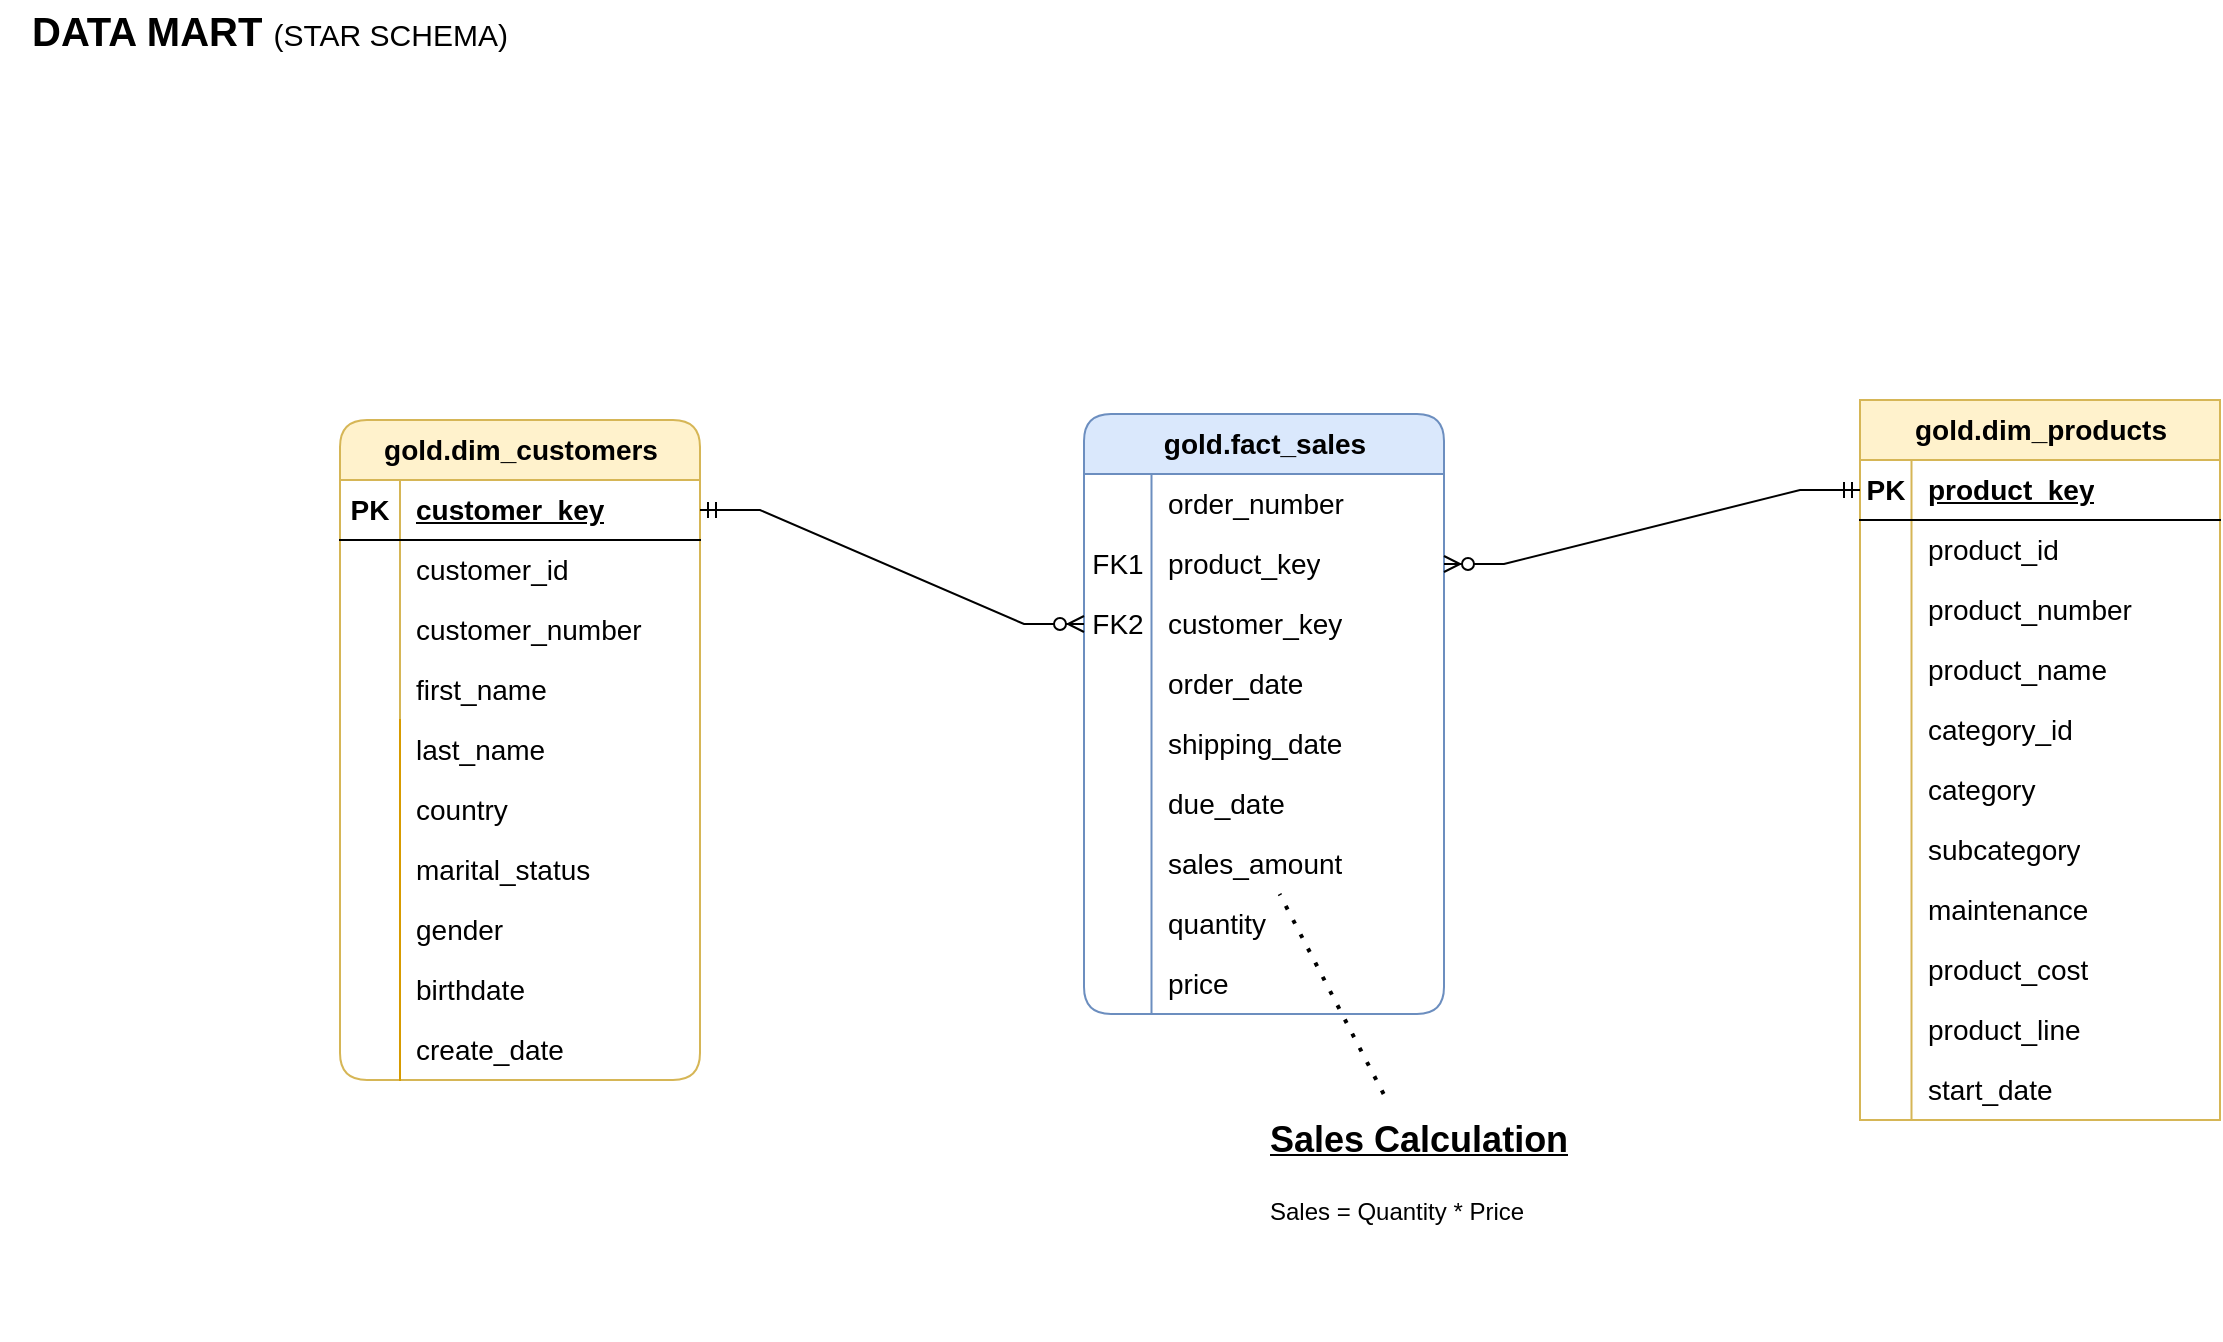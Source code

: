 <mxfile version="26.0.16">
  <diagram name="Page-1" id="voDygxMf9uxAcZDvadWi">
    <mxGraphModel dx="1720" dy="999" grid="0" gridSize="10" guides="1" tooltips="1" connect="1" arrows="1" fold="1" page="1" pageScale="1" pageWidth="1600" pageHeight="1200" math="0" shadow="0">
      <root>
        <mxCell id="0" />
        <mxCell id="1" parent="0" />
        <mxCell id="XrexaI2c7xQN46WVtd9s-1" value="&lt;font style=&quot;font-weight: bold; font-size: 20px;&quot;&gt;DATA MART &lt;/font&gt;&lt;font style=&quot;font-size: 15px;&quot;&gt;(STAR SCHEMA)&lt;/font&gt;" style="text;html=1;align=center;verticalAlign=middle;whiteSpace=wrap;rounded=0;" vertex="1" parent="1">
          <mxGeometry x="60" y="50" width="270" height="30" as="geometry" />
        </mxCell>
        <mxCell id="XrexaI2c7xQN46WVtd9s-65" value="" style="group;rounded=1;fontSize=14;" vertex="1" connectable="0" parent="1">
          <mxGeometry x="990" y="250" width="180" height="360" as="geometry" />
        </mxCell>
        <mxCell id="XrexaI2c7xQN46WVtd9s-31" value="gold.dim_products" style="shape=table;startSize=30;container=1;collapsible=1;childLayout=tableLayout;fixedRows=1;rowLines=0;fontStyle=1;align=center;resizeLast=1;html=1;fillColor=#fff2cc;strokeColor=#d6b656;fontSize=14;" vertex="1" parent="XrexaI2c7xQN46WVtd9s-65">
          <mxGeometry width="180" height="360" as="geometry" />
        </mxCell>
        <mxCell id="XrexaI2c7xQN46WVtd9s-32" value="" style="shape=tableRow;horizontal=0;startSize=0;swimlaneHead=0;swimlaneBody=0;fillColor=none;collapsible=0;dropTarget=0;points=[[0,0.5],[1,0.5]];portConstraint=eastwest;top=0;left=0;right=0;bottom=1;fontSize=14;" vertex="1" parent="XrexaI2c7xQN46WVtd9s-31">
          <mxGeometry y="30" width="180" height="30" as="geometry" />
        </mxCell>
        <mxCell id="XrexaI2c7xQN46WVtd9s-33" value="PK" style="shape=partialRectangle;connectable=0;fillColor=none;top=0;left=0;bottom=0;right=0;fontStyle=1;overflow=hidden;whiteSpace=wrap;html=1;fontSize=14;" vertex="1" parent="XrexaI2c7xQN46WVtd9s-32">
          <mxGeometry width="25.75" height="30" as="geometry">
            <mxRectangle width="25.75" height="30" as="alternateBounds" />
          </mxGeometry>
        </mxCell>
        <mxCell id="XrexaI2c7xQN46WVtd9s-34" value="product_key" style="shape=partialRectangle;connectable=0;fillColor=none;top=0;left=0;bottom=0;right=0;align=left;spacingLeft=6;fontStyle=5;overflow=hidden;whiteSpace=wrap;html=1;fontSize=14;" vertex="1" parent="XrexaI2c7xQN46WVtd9s-32">
          <mxGeometry x="25.75" width="154.25" height="30" as="geometry">
            <mxRectangle width="154.25" height="30" as="alternateBounds" />
          </mxGeometry>
        </mxCell>
        <mxCell id="XrexaI2c7xQN46WVtd9s-35" value="" style="shape=tableRow;horizontal=0;startSize=0;swimlaneHead=0;swimlaneBody=0;fillColor=none;collapsible=0;dropTarget=0;points=[[0,0.5],[1,0.5]];portConstraint=eastwest;top=0;left=0;right=0;bottom=0;fontSize=14;" vertex="1" parent="XrexaI2c7xQN46WVtd9s-31">
          <mxGeometry y="60" width="180" height="30" as="geometry" />
        </mxCell>
        <mxCell id="XrexaI2c7xQN46WVtd9s-36" value="" style="shape=partialRectangle;connectable=0;fillColor=none;top=0;left=0;bottom=0;right=0;editable=1;overflow=hidden;whiteSpace=wrap;html=1;fontSize=14;" vertex="1" parent="XrexaI2c7xQN46WVtd9s-35">
          <mxGeometry width="25.75" height="30" as="geometry">
            <mxRectangle width="25.75" height="30" as="alternateBounds" />
          </mxGeometry>
        </mxCell>
        <mxCell id="XrexaI2c7xQN46WVtd9s-37" value="product_id" style="shape=partialRectangle;connectable=0;fillColor=none;top=0;left=0;bottom=0;right=0;align=left;spacingLeft=6;overflow=hidden;whiteSpace=wrap;html=1;fontSize=14;" vertex="1" parent="XrexaI2c7xQN46WVtd9s-35">
          <mxGeometry x="25.75" width="154.25" height="30" as="geometry">
            <mxRectangle width="154.25" height="30" as="alternateBounds" />
          </mxGeometry>
        </mxCell>
        <mxCell id="XrexaI2c7xQN46WVtd9s-38" value="" style="shape=tableRow;horizontal=0;startSize=0;swimlaneHead=0;swimlaneBody=0;fillColor=none;collapsible=0;dropTarget=0;points=[[0,0.5],[1,0.5]];portConstraint=eastwest;top=0;left=0;right=0;bottom=0;fontSize=14;" vertex="1" parent="XrexaI2c7xQN46WVtd9s-31">
          <mxGeometry y="90" width="180" height="30" as="geometry" />
        </mxCell>
        <mxCell id="XrexaI2c7xQN46WVtd9s-39" value="" style="shape=partialRectangle;connectable=0;fillColor=none;top=0;left=0;bottom=0;right=0;editable=1;overflow=hidden;whiteSpace=wrap;html=1;fontSize=14;" vertex="1" parent="XrexaI2c7xQN46WVtd9s-38">
          <mxGeometry width="25.75" height="30" as="geometry">
            <mxRectangle width="25.75" height="30" as="alternateBounds" />
          </mxGeometry>
        </mxCell>
        <mxCell id="XrexaI2c7xQN46WVtd9s-40" value="product_number" style="shape=partialRectangle;connectable=0;fillColor=none;top=0;left=0;bottom=0;right=0;align=left;spacingLeft=6;overflow=hidden;whiteSpace=wrap;html=1;fontSize=14;" vertex="1" parent="XrexaI2c7xQN46WVtd9s-38">
          <mxGeometry x="25.75" width="154.25" height="30" as="geometry">
            <mxRectangle width="154.25" height="30" as="alternateBounds" />
          </mxGeometry>
        </mxCell>
        <mxCell id="XrexaI2c7xQN46WVtd9s-41" value="" style="shape=tableRow;horizontal=0;startSize=0;swimlaneHead=0;swimlaneBody=0;fillColor=none;collapsible=0;dropTarget=0;points=[[0,0.5],[1,0.5]];portConstraint=eastwest;top=0;left=0;right=0;bottom=0;fontSize=14;" vertex="1" parent="XrexaI2c7xQN46WVtd9s-31">
          <mxGeometry y="120" width="180" height="30" as="geometry" />
        </mxCell>
        <mxCell id="XrexaI2c7xQN46WVtd9s-42" value="" style="shape=partialRectangle;connectable=0;fillColor=none;top=0;left=0;bottom=0;right=0;editable=1;overflow=hidden;whiteSpace=wrap;html=1;fontSize=14;" vertex="1" parent="XrexaI2c7xQN46WVtd9s-41">
          <mxGeometry width="25.75" height="30" as="geometry">
            <mxRectangle width="25.75" height="30" as="alternateBounds" />
          </mxGeometry>
        </mxCell>
        <mxCell id="XrexaI2c7xQN46WVtd9s-43" value="product_name" style="shape=partialRectangle;connectable=0;fillColor=none;top=0;left=0;bottom=0;right=0;align=left;spacingLeft=6;overflow=hidden;whiteSpace=wrap;html=1;fontSize=14;" vertex="1" parent="XrexaI2c7xQN46WVtd9s-41">
          <mxGeometry x="25.75" width="154.25" height="30" as="geometry">
            <mxRectangle width="154.25" height="30" as="alternateBounds" />
          </mxGeometry>
        </mxCell>
        <mxCell id="XrexaI2c7xQN46WVtd9s-176" value="" style="shape=tableRow;horizontal=0;startSize=0;swimlaneHead=0;swimlaneBody=0;fillColor=none;collapsible=0;dropTarget=0;points=[[0,0.5],[1,0.5]];portConstraint=eastwest;top=0;left=0;right=0;bottom=0;fontSize=14;" vertex="1" parent="XrexaI2c7xQN46WVtd9s-31">
          <mxGeometry y="150" width="180" height="30" as="geometry" />
        </mxCell>
        <mxCell id="XrexaI2c7xQN46WVtd9s-177" value="" style="shape=partialRectangle;connectable=0;fillColor=none;top=0;left=0;bottom=0;right=0;editable=1;overflow=hidden;whiteSpace=wrap;html=1;fontSize=14;" vertex="1" parent="XrexaI2c7xQN46WVtd9s-176">
          <mxGeometry width="25.75" height="30" as="geometry">
            <mxRectangle width="25.75" height="30" as="alternateBounds" />
          </mxGeometry>
        </mxCell>
        <mxCell id="XrexaI2c7xQN46WVtd9s-178" value="category_id" style="shape=partialRectangle;connectable=0;fillColor=none;top=0;left=0;bottom=0;right=0;align=left;spacingLeft=6;overflow=hidden;whiteSpace=wrap;html=1;fontSize=14;" vertex="1" parent="XrexaI2c7xQN46WVtd9s-176">
          <mxGeometry x="25.75" width="154.25" height="30" as="geometry">
            <mxRectangle width="154.25" height="30" as="alternateBounds" />
          </mxGeometry>
        </mxCell>
        <mxCell id="XrexaI2c7xQN46WVtd9s-179" value="" style="shape=tableRow;horizontal=0;startSize=0;swimlaneHead=0;swimlaneBody=0;fillColor=none;collapsible=0;dropTarget=0;points=[[0,0.5],[1,0.5]];portConstraint=eastwest;top=0;left=0;right=0;bottom=0;fontSize=14;" vertex="1" parent="XrexaI2c7xQN46WVtd9s-31">
          <mxGeometry y="180" width="180" height="30" as="geometry" />
        </mxCell>
        <mxCell id="XrexaI2c7xQN46WVtd9s-180" value="" style="shape=partialRectangle;connectable=0;fillColor=none;top=0;left=0;bottom=0;right=0;editable=1;overflow=hidden;whiteSpace=wrap;html=1;fontSize=14;" vertex="1" parent="XrexaI2c7xQN46WVtd9s-179">
          <mxGeometry width="25.75" height="30" as="geometry">
            <mxRectangle width="25.75" height="30" as="alternateBounds" />
          </mxGeometry>
        </mxCell>
        <mxCell id="XrexaI2c7xQN46WVtd9s-181" value="category" style="shape=partialRectangle;connectable=0;fillColor=none;top=0;left=0;bottom=0;right=0;align=left;spacingLeft=6;overflow=hidden;whiteSpace=wrap;html=1;fontSize=14;" vertex="1" parent="XrexaI2c7xQN46WVtd9s-179">
          <mxGeometry x="25.75" width="154.25" height="30" as="geometry">
            <mxRectangle width="154.25" height="30" as="alternateBounds" />
          </mxGeometry>
        </mxCell>
        <mxCell id="XrexaI2c7xQN46WVtd9s-182" value="" style="shape=tableRow;horizontal=0;startSize=0;swimlaneHead=0;swimlaneBody=0;fillColor=none;collapsible=0;dropTarget=0;points=[[0,0.5],[1,0.5]];portConstraint=eastwest;top=0;left=0;right=0;bottom=0;fontSize=14;" vertex="1" parent="XrexaI2c7xQN46WVtd9s-31">
          <mxGeometry y="210" width="180" height="30" as="geometry" />
        </mxCell>
        <mxCell id="XrexaI2c7xQN46WVtd9s-183" value="" style="shape=partialRectangle;connectable=0;fillColor=none;top=0;left=0;bottom=0;right=0;editable=1;overflow=hidden;whiteSpace=wrap;html=1;fontSize=14;" vertex="1" parent="XrexaI2c7xQN46WVtd9s-182">
          <mxGeometry width="25.75" height="30" as="geometry">
            <mxRectangle width="25.75" height="30" as="alternateBounds" />
          </mxGeometry>
        </mxCell>
        <mxCell id="XrexaI2c7xQN46WVtd9s-184" value="subcategory" style="shape=partialRectangle;connectable=0;fillColor=none;top=0;left=0;bottom=0;right=0;align=left;spacingLeft=6;overflow=hidden;whiteSpace=wrap;html=1;fontSize=14;" vertex="1" parent="XrexaI2c7xQN46WVtd9s-182">
          <mxGeometry x="25.75" width="154.25" height="30" as="geometry">
            <mxRectangle width="154.25" height="30" as="alternateBounds" />
          </mxGeometry>
        </mxCell>
        <mxCell id="XrexaI2c7xQN46WVtd9s-185" value="" style="shape=tableRow;horizontal=0;startSize=0;swimlaneHead=0;swimlaneBody=0;fillColor=none;collapsible=0;dropTarget=0;points=[[0,0.5],[1,0.5]];portConstraint=eastwest;top=0;left=0;right=0;bottom=0;fontSize=14;" vertex="1" parent="XrexaI2c7xQN46WVtd9s-31">
          <mxGeometry y="240" width="180" height="30" as="geometry" />
        </mxCell>
        <mxCell id="XrexaI2c7xQN46WVtd9s-186" value="" style="shape=partialRectangle;connectable=0;fillColor=none;top=0;left=0;bottom=0;right=0;editable=1;overflow=hidden;whiteSpace=wrap;html=1;fontSize=14;" vertex="1" parent="XrexaI2c7xQN46WVtd9s-185">
          <mxGeometry width="25.75" height="30" as="geometry">
            <mxRectangle width="25.75" height="30" as="alternateBounds" />
          </mxGeometry>
        </mxCell>
        <mxCell id="XrexaI2c7xQN46WVtd9s-187" value="maintenance" style="shape=partialRectangle;connectable=0;fillColor=none;top=0;left=0;bottom=0;right=0;align=left;spacingLeft=6;overflow=hidden;whiteSpace=wrap;html=1;fontSize=14;" vertex="1" parent="XrexaI2c7xQN46WVtd9s-185">
          <mxGeometry x="25.75" width="154.25" height="30" as="geometry">
            <mxRectangle width="154.25" height="30" as="alternateBounds" />
          </mxGeometry>
        </mxCell>
        <mxCell id="XrexaI2c7xQN46WVtd9s-188" value="" style="shape=tableRow;horizontal=0;startSize=0;swimlaneHead=0;swimlaneBody=0;fillColor=none;collapsible=0;dropTarget=0;points=[[0,0.5],[1,0.5]];portConstraint=eastwest;top=0;left=0;right=0;bottom=0;fontSize=14;" vertex="1" parent="XrexaI2c7xQN46WVtd9s-31">
          <mxGeometry y="270" width="180" height="30" as="geometry" />
        </mxCell>
        <mxCell id="XrexaI2c7xQN46WVtd9s-189" value="" style="shape=partialRectangle;connectable=0;fillColor=none;top=0;left=0;bottom=0;right=0;editable=1;overflow=hidden;whiteSpace=wrap;html=1;fontSize=14;" vertex="1" parent="XrexaI2c7xQN46WVtd9s-188">
          <mxGeometry width="25.75" height="30" as="geometry">
            <mxRectangle width="25.75" height="30" as="alternateBounds" />
          </mxGeometry>
        </mxCell>
        <mxCell id="XrexaI2c7xQN46WVtd9s-190" value="product_cost" style="shape=partialRectangle;connectable=0;fillColor=none;top=0;left=0;bottom=0;right=0;align=left;spacingLeft=6;overflow=hidden;whiteSpace=wrap;html=1;fontSize=14;" vertex="1" parent="XrexaI2c7xQN46WVtd9s-188">
          <mxGeometry x="25.75" width="154.25" height="30" as="geometry">
            <mxRectangle width="154.25" height="30" as="alternateBounds" />
          </mxGeometry>
        </mxCell>
        <mxCell id="XrexaI2c7xQN46WVtd9s-191" value="" style="shape=tableRow;horizontal=0;startSize=0;swimlaneHead=0;swimlaneBody=0;fillColor=none;collapsible=0;dropTarget=0;points=[[0,0.5],[1,0.5]];portConstraint=eastwest;top=0;left=0;right=0;bottom=0;fontSize=14;" vertex="1" parent="XrexaI2c7xQN46WVtd9s-31">
          <mxGeometry y="300" width="180" height="30" as="geometry" />
        </mxCell>
        <mxCell id="XrexaI2c7xQN46WVtd9s-192" value="" style="shape=partialRectangle;connectable=0;fillColor=none;top=0;left=0;bottom=0;right=0;editable=1;overflow=hidden;whiteSpace=wrap;html=1;fontSize=14;" vertex="1" parent="XrexaI2c7xQN46WVtd9s-191">
          <mxGeometry width="25.75" height="30" as="geometry">
            <mxRectangle width="25.75" height="30" as="alternateBounds" />
          </mxGeometry>
        </mxCell>
        <mxCell id="XrexaI2c7xQN46WVtd9s-193" value="product_line" style="shape=partialRectangle;connectable=0;fillColor=none;top=0;left=0;bottom=0;right=0;align=left;spacingLeft=6;overflow=hidden;whiteSpace=wrap;html=1;fontSize=14;" vertex="1" parent="XrexaI2c7xQN46WVtd9s-191">
          <mxGeometry x="25.75" width="154.25" height="30" as="geometry">
            <mxRectangle width="154.25" height="30" as="alternateBounds" />
          </mxGeometry>
        </mxCell>
        <mxCell id="XrexaI2c7xQN46WVtd9s-194" value="" style="shape=tableRow;horizontal=0;startSize=0;swimlaneHead=0;swimlaneBody=0;fillColor=none;collapsible=0;dropTarget=0;points=[[0,0.5],[1,0.5]];portConstraint=eastwest;top=0;left=0;right=0;bottom=0;fontSize=14;" vertex="1" parent="XrexaI2c7xQN46WVtd9s-31">
          <mxGeometry y="330" width="180" height="30" as="geometry" />
        </mxCell>
        <mxCell id="XrexaI2c7xQN46WVtd9s-195" value="" style="shape=partialRectangle;connectable=0;fillColor=none;top=0;left=0;bottom=0;right=0;editable=1;overflow=hidden;whiteSpace=wrap;html=1;fontSize=14;" vertex="1" parent="XrexaI2c7xQN46WVtd9s-194">
          <mxGeometry width="25.75" height="30" as="geometry">
            <mxRectangle width="25.75" height="30" as="alternateBounds" />
          </mxGeometry>
        </mxCell>
        <mxCell id="XrexaI2c7xQN46WVtd9s-196" value="start_date" style="shape=partialRectangle;connectable=0;fillColor=none;top=0;left=0;bottom=0;right=0;align=left;spacingLeft=6;overflow=hidden;whiteSpace=wrap;html=1;fontSize=14;" vertex="1" parent="XrexaI2c7xQN46WVtd9s-194">
          <mxGeometry x="25.75" width="154.25" height="30" as="geometry">
            <mxRectangle width="154.25" height="30" as="alternateBounds" />
          </mxGeometry>
        </mxCell>
        <mxCell id="XrexaI2c7xQN46WVtd9s-66" value="" style="group;fontSize=14;" vertex="1" connectable="0" parent="1">
          <mxGeometry x="230" y="260" width="180" height="330" as="geometry" />
        </mxCell>
        <mxCell id="XrexaI2c7xQN46WVtd9s-12" value="gold.dim_customers" style="shape=table;startSize=30;container=1;collapsible=1;childLayout=tableLayout;fixedRows=1;rowLines=0;fontStyle=1;align=center;resizeLast=1;html=1;fillColor=#fff2cc;strokeColor=#d6b656;rounded=1;fontSize=14;" vertex="1" parent="XrexaI2c7xQN46WVtd9s-66">
          <mxGeometry width="180" height="330" as="geometry" />
        </mxCell>
        <mxCell id="XrexaI2c7xQN46WVtd9s-13" value="" style="shape=tableRow;horizontal=0;startSize=0;swimlaneHead=0;swimlaneBody=0;fillColor=none;collapsible=0;dropTarget=0;points=[[0,0.5],[1,0.5]];portConstraint=eastwest;top=0;left=0;right=0;bottom=1;fontSize=14;" vertex="1" parent="XrexaI2c7xQN46WVtd9s-12">
          <mxGeometry y="30" width="180" height="30" as="geometry" />
        </mxCell>
        <mxCell id="XrexaI2c7xQN46WVtd9s-14" value="PK" style="shape=partialRectangle;connectable=0;fillColor=none;top=0;left=0;bottom=0;right=0;fontStyle=1;overflow=hidden;whiteSpace=wrap;html=1;fontSize=14;" vertex="1" parent="XrexaI2c7xQN46WVtd9s-13">
          <mxGeometry width="30" height="30" as="geometry">
            <mxRectangle width="30" height="30" as="alternateBounds" />
          </mxGeometry>
        </mxCell>
        <mxCell id="XrexaI2c7xQN46WVtd9s-15" value="customer_key" style="shape=partialRectangle;connectable=0;fillColor=none;top=0;left=0;bottom=0;right=0;align=left;spacingLeft=6;fontStyle=5;overflow=hidden;whiteSpace=wrap;html=1;fontSize=14;" vertex="1" parent="XrexaI2c7xQN46WVtd9s-13">
          <mxGeometry x="30" width="150" height="30" as="geometry">
            <mxRectangle width="150" height="30" as="alternateBounds" />
          </mxGeometry>
        </mxCell>
        <mxCell id="XrexaI2c7xQN46WVtd9s-16" value="" style="shape=tableRow;horizontal=0;startSize=0;swimlaneHead=0;swimlaneBody=0;fillColor=none;collapsible=0;dropTarget=0;points=[[0,0.5],[1,0.5]];portConstraint=eastwest;top=0;left=0;right=0;bottom=0;fontSize=14;" vertex="1" parent="XrexaI2c7xQN46WVtd9s-12">
          <mxGeometry y="60" width="180" height="30" as="geometry" />
        </mxCell>
        <mxCell id="XrexaI2c7xQN46WVtd9s-17" value="" style="shape=partialRectangle;connectable=0;fillColor=none;top=0;left=0;bottom=0;right=0;editable=1;overflow=hidden;whiteSpace=wrap;html=1;fontSize=14;" vertex="1" parent="XrexaI2c7xQN46WVtd9s-16">
          <mxGeometry width="30" height="30" as="geometry">
            <mxRectangle width="30" height="30" as="alternateBounds" />
          </mxGeometry>
        </mxCell>
        <mxCell id="XrexaI2c7xQN46WVtd9s-18" value="customer_id" style="shape=partialRectangle;connectable=0;fillColor=none;top=0;left=0;bottom=0;right=0;align=left;spacingLeft=6;overflow=hidden;whiteSpace=wrap;html=1;fontSize=14;" vertex="1" parent="XrexaI2c7xQN46WVtd9s-16">
          <mxGeometry x="30" width="150" height="30" as="geometry">
            <mxRectangle width="150" height="30" as="alternateBounds" />
          </mxGeometry>
        </mxCell>
        <mxCell id="XrexaI2c7xQN46WVtd9s-19" value="" style="shape=tableRow;horizontal=0;startSize=0;swimlaneHead=0;swimlaneBody=0;fillColor=none;collapsible=0;dropTarget=0;points=[[0,0.5],[1,0.5]];portConstraint=eastwest;top=0;left=0;right=0;bottom=0;fontSize=14;" vertex="1" parent="XrexaI2c7xQN46WVtd9s-12">
          <mxGeometry y="90" width="180" height="30" as="geometry" />
        </mxCell>
        <mxCell id="XrexaI2c7xQN46WVtd9s-20" value="" style="shape=partialRectangle;connectable=0;fillColor=none;top=0;left=0;bottom=0;right=0;editable=1;overflow=hidden;whiteSpace=wrap;html=1;fontSize=14;" vertex="1" parent="XrexaI2c7xQN46WVtd9s-19">
          <mxGeometry width="30" height="30" as="geometry">
            <mxRectangle width="30" height="30" as="alternateBounds" />
          </mxGeometry>
        </mxCell>
        <mxCell id="XrexaI2c7xQN46WVtd9s-21" value="customer_number" style="shape=partialRectangle;connectable=0;fillColor=none;top=0;left=0;bottom=0;right=0;align=left;spacingLeft=6;overflow=hidden;whiteSpace=wrap;html=1;fontSize=14;" vertex="1" parent="XrexaI2c7xQN46WVtd9s-19">
          <mxGeometry x="30" width="150" height="30" as="geometry">
            <mxRectangle width="150" height="30" as="alternateBounds" />
          </mxGeometry>
        </mxCell>
        <mxCell id="XrexaI2c7xQN46WVtd9s-22" value="" style="shape=tableRow;horizontal=0;startSize=0;swimlaneHead=0;swimlaneBody=0;fillColor=none;collapsible=0;dropTarget=0;points=[[0,0.5],[1,0.5]];portConstraint=eastwest;top=0;left=0;right=0;bottom=0;fontSize=14;" vertex="1" parent="XrexaI2c7xQN46WVtd9s-12">
          <mxGeometry y="120" width="180" height="30" as="geometry" />
        </mxCell>
        <mxCell id="XrexaI2c7xQN46WVtd9s-23" value="" style="shape=partialRectangle;connectable=0;fillColor=none;top=0;left=0;bottom=0;right=0;editable=1;overflow=hidden;whiteSpace=wrap;html=1;fontSize=14;" vertex="1" parent="XrexaI2c7xQN46WVtd9s-22">
          <mxGeometry width="30" height="30" as="geometry">
            <mxRectangle width="30" height="30" as="alternateBounds" />
          </mxGeometry>
        </mxCell>
        <mxCell id="XrexaI2c7xQN46WVtd9s-24" value="first_name" style="shape=partialRectangle;connectable=0;fillColor=none;top=0;left=0;bottom=0;right=0;align=left;spacingLeft=6;overflow=hidden;whiteSpace=wrap;html=1;fontSize=14;" vertex="1" parent="XrexaI2c7xQN46WVtd9s-22">
          <mxGeometry x="30" width="150" height="30" as="geometry">
            <mxRectangle width="150" height="30" as="alternateBounds" />
          </mxGeometry>
        </mxCell>
        <mxCell id="XrexaI2c7xQN46WVtd9s-25" value="last_name" style="shape=partialRectangle;connectable=0;fillColor=none;top=0;left=1;bottom=0;right=0;align=left;spacingLeft=6;overflow=hidden;whiteSpace=wrap;html=1;strokeColor=#D79B00;fontSize=14;" vertex="1" parent="XrexaI2c7xQN46WVtd9s-66">
          <mxGeometry x="30" y="150" width="150" height="30" as="geometry">
            <mxRectangle width="150" height="30" as="alternateBounds" />
          </mxGeometry>
        </mxCell>
        <mxCell id="XrexaI2c7xQN46WVtd9s-26" value="country" style="shape=partialRectangle;connectable=0;fillColor=none;top=0;left=1;bottom=0;right=0;align=left;spacingLeft=6;overflow=hidden;whiteSpace=wrap;html=1;strokeColor=#D79B00;fontSize=14;" vertex="1" parent="XrexaI2c7xQN46WVtd9s-66">
          <mxGeometry x="30" y="180" width="150" height="30" as="geometry">
            <mxRectangle width="150" height="30" as="alternateBounds" />
          </mxGeometry>
        </mxCell>
        <mxCell id="XrexaI2c7xQN46WVtd9s-27" value="marital_status" style="shape=partialRectangle;connectable=0;fillColor=none;top=0;left=1;bottom=0;right=0;align=left;spacingLeft=6;overflow=hidden;whiteSpace=wrap;html=1;strokeColor=#D79B00;fontSize=14;" vertex="1" parent="XrexaI2c7xQN46WVtd9s-66">
          <mxGeometry x="30" y="210" width="150" height="30" as="geometry">
            <mxRectangle width="150" height="30" as="alternateBounds" />
          </mxGeometry>
        </mxCell>
        <mxCell id="XrexaI2c7xQN46WVtd9s-28" value="gender" style="shape=partialRectangle;connectable=0;fillColor=none;top=0;left=1;bottom=0;right=0;align=left;spacingLeft=6;overflow=hidden;whiteSpace=wrap;html=1;strokeColor=#D79B00;fontSize=14;" vertex="1" parent="XrexaI2c7xQN46WVtd9s-66">
          <mxGeometry x="30" y="240" width="150" height="30" as="geometry">
            <mxRectangle width="150" height="30" as="alternateBounds" />
          </mxGeometry>
        </mxCell>
        <mxCell id="XrexaI2c7xQN46WVtd9s-29" value="birthdate" style="shape=partialRectangle;connectable=0;fillColor=none;top=0;left=1;bottom=0;right=0;align=left;spacingLeft=6;overflow=hidden;whiteSpace=wrap;html=1;strokeColor=#D79B00;fontSize=14;" vertex="1" parent="XrexaI2c7xQN46WVtd9s-66">
          <mxGeometry x="30" y="270" width="150" height="30" as="geometry">
            <mxRectangle width="150" height="30" as="alternateBounds" />
          </mxGeometry>
        </mxCell>
        <mxCell id="XrexaI2c7xQN46WVtd9s-30" value="create_date" style="shape=partialRectangle;connectable=0;fillColor=none;top=0;left=1;bottom=0;right=0;align=left;spacingLeft=6;overflow=hidden;whiteSpace=wrap;html=1;strokeColor=#D79B00;fontSize=14;" vertex="1" parent="XrexaI2c7xQN46WVtd9s-66">
          <mxGeometry x="30" y="300" width="150" height="30" as="geometry">
            <mxRectangle width="150" height="30" as="alternateBounds" />
          </mxGeometry>
        </mxCell>
        <mxCell id="XrexaI2c7xQN46WVtd9s-120" value="gold.fact_sales" style="shape=table;startSize=30;container=1;collapsible=1;childLayout=tableLayout;fixedRows=1;rowLines=0;fontStyle=1;align=center;resizeLast=1;html=1;fillColor=#dae8fc;strokeColor=#6c8ebf;rounded=1;fontSize=14;" vertex="1" parent="1">
          <mxGeometry x="602" y="257" width="180" height="300" as="geometry" />
        </mxCell>
        <mxCell id="XrexaI2c7xQN46WVtd9s-124" value="" style="shape=tableRow;horizontal=0;startSize=0;swimlaneHead=0;swimlaneBody=0;fillColor=none;collapsible=0;dropTarget=0;points=[[0,0.5],[1,0.5]];portConstraint=eastwest;top=0;left=0;right=0;bottom=0;fontSize=14;" vertex="1" parent="XrexaI2c7xQN46WVtd9s-120">
          <mxGeometry y="30" width="180" height="30" as="geometry" />
        </mxCell>
        <mxCell id="XrexaI2c7xQN46WVtd9s-125" value="" style="shape=partialRectangle;connectable=0;fillColor=none;top=0;left=0;bottom=0;right=0;editable=1;overflow=hidden;whiteSpace=wrap;html=1;fontSize=14;" vertex="1" parent="XrexaI2c7xQN46WVtd9s-124">
          <mxGeometry width="33.75" height="30" as="geometry">
            <mxRectangle width="33.75" height="30" as="alternateBounds" />
          </mxGeometry>
        </mxCell>
        <mxCell id="XrexaI2c7xQN46WVtd9s-126" value="order_number" style="shape=partialRectangle;connectable=0;fillColor=none;top=0;left=0;bottom=0;right=0;align=left;spacingLeft=6;overflow=hidden;whiteSpace=wrap;html=1;fontSize=14;" vertex="1" parent="XrexaI2c7xQN46WVtd9s-124">
          <mxGeometry x="33.75" width="146.25" height="30" as="geometry">
            <mxRectangle width="146.25" height="30" as="alternateBounds" />
          </mxGeometry>
        </mxCell>
        <mxCell id="XrexaI2c7xQN46WVtd9s-127" value="" style="shape=tableRow;horizontal=0;startSize=0;swimlaneHead=0;swimlaneBody=0;fillColor=none;collapsible=0;dropTarget=0;points=[[0,0.5],[1,0.5]];portConstraint=eastwest;top=0;left=0;right=0;bottom=0;fontSize=14;" vertex="1" parent="XrexaI2c7xQN46WVtd9s-120">
          <mxGeometry y="60" width="180" height="30" as="geometry" />
        </mxCell>
        <mxCell id="XrexaI2c7xQN46WVtd9s-128" value="FK1" style="shape=partialRectangle;connectable=0;fillColor=none;top=0;left=0;bottom=0;right=0;editable=1;overflow=hidden;whiteSpace=wrap;html=1;fontSize=14;" vertex="1" parent="XrexaI2c7xQN46WVtd9s-127">
          <mxGeometry width="33.75" height="30" as="geometry">
            <mxRectangle width="33.75" height="30" as="alternateBounds" />
          </mxGeometry>
        </mxCell>
        <mxCell id="XrexaI2c7xQN46WVtd9s-129" value="product_key" style="shape=partialRectangle;connectable=0;fillColor=none;top=0;left=0;bottom=0;right=0;align=left;spacingLeft=6;overflow=hidden;whiteSpace=wrap;html=1;fontSize=14;" vertex="1" parent="XrexaI2c7xQN46WVtd9s-127">
          <mxGeometry x="33.75" width="146.25" height="30" as="geometry">
            <mxRectangle width="146.25" height="30" as="alternateBounds" />
          </mxGeometry>
        </mxCell>
        <mxCell id="XrexaI2c7xQN46WVtd9s-130" value="" style="shape=tableRow;horizontal=0;startSize=0;swimlaneHead=0;swimlaneBody=0;fillColor=none;collapsible=0;dropTarget=0;points=[[0,0.5],[1,0.5]];portConstraint=eastwest;top=0;left=0;right=0;bottom=0;fontSize=14;" vertex="1" parent="XrexaI2c7xQN46WVtd9s-120">
          <mxGeometry y="90" width="180" height="30" as="geometry" />
        </mxCell>
        <mxCell id="XrexaI2c7xQN46WVtd9s-131" value="FK2" style="shape=partialRectangle;connectable=0;fillColor=none;top=0;left=0;bottom=0;right=0;editable=1;overflow=hidden;whiteSpace=wrap;html=1;fontSize=14;" vertex="1" parent="XrexaI2c7xQN46WVtd9s-130">
          <mxGeometry width="33.75" height="30" as="geometry">
            <mxRectangle width="33.75" height="30" as="alternateBounds" />
          </mxGeometry>
        </mxCell>
        <mxCell id="XrexaI2c7xQN46WVtd9s-132" value="customer_key" style="shape=partialRectangle;connectable=0;fillColor=none;top=0;left=0;bottom=0;right=0;align=left;spacingLeft=6;overflow=hidden;whiteSpace=wrap;html=1;fontSize=14;" vertex="1" parent="XrexaI2c7xQN46WVtd9s-130">
          <mxGeometry x="33.75" width="146.25" height="30" as="geometry">
            <mxRectangle width="146.25" height="30" as="alternateBounds" />
          </mxGeometry>
        </mxCell>
        <mxCell id="XrexaI2c7xQN46WVtd9s-133" value="" style="shape=tableRow;horizontal=0;startSize=0;swimlaneHead=0;swimlaneBody=0;fillColor=none;collapsible=0;dropTarget=0;points=[[0,0.5],[1,0.5]];portConstraint=eastwest;top=0;left=0;right=0;bottom=0;fontSize=14;" vertex="1" parent="XrexaI2c7xQN46WVtd9s-120">
          <mxGeometry y="120" width="180" height="30" as="geometry" />
        </mxCell>
        <mxCell id="XrexaI2c7xQN46WVtd9s-134" value="" style="shape=partialRectangle;connectable=0;fillColor=none;top=0;left=0;bottom=0;right=0;editable=1;overflow=hidden;whiteSpace=wrap;html=1;fontSize=14;" vertex="1" parent="XrexaI2c7xQN46WVtd9s-133">
          <mxGeometry width="33.75" height="30" as="geometry">
            <mxRectangle width="33.75" height="30" as="alternateBounds" />
          </mxGeometry>
        </mxCell>
        <mxCell id="XrexaI2c7xQN46WVtd9s-135" value="order_date" style="shape=partialRectangle;connectable=0;fillColor=none;top=0;left=0;bottom=0;right=0;align=left;spacingLeft=6;overflow=hidden;whiteSpace=wrap;html=1;fontSize=14;" vertex="1" parent="XrexaI2c7xQN46WVtd9s-133">
          <mxGeometry x="33.75" width="146.25" height="30" as="geometry">
            <mxRectangle width="146.25" height="30" as="alternateBounds" />
          </mxGeometry>
        </mxCell>
        <mxCell id="XrexaI2c7xQN46WVtd9s-136" value="" style="shape=tableRow;horizontal=0;startSize=0;swimlaneHead=0;swimlaneBody=0;fillColor=none;collapsible=0;dropTarget=0;points=[[0,0.5],[1,0.5]];portConstraint=eastwest;top=0;left=0;right=0;bottom=0;fontSize=14;" vertex="1" parent="XrexaI2c7xQN46WVtd9s-120">
          <mxGeometry y="150" width="180" height="30" as="geometry" />
        </mxCell>
        <mxCell id="XrexaI2c7xQN46WVtd9s-137" value="" style="shape=partialRectangle;connectable=0;fillColor=none;top=0;left=0;bottom=0;right=0;editable=1;overflow=hidden;whiteSpace=wrap;html=1;fontSize=14;" vertex="1" parent="XrexaI2c7xQN46WVtd9s-136">
          <mxGeometry width="33.75" height="30" as="geometry">
            <mxRectangle width="33.75" height="30" as="alternateBounds" />
          </mxGeometry>
        </mxCell>
        <mxCell id="XrexaI2c7xQN46WVtd9s-138" value="shipping_date" style="shape=partialRectangle;connectable=0;fillColor=none;top=0;left=0;bottom=0;right=0;align=left;spacingLeft=6;overflow=hidden;whiteSpace=wrap;html=1;fontSize=14;" vertex="1" parent="XrexaI2c7xQN46WVtd9s-136">
          <mxGeometry x="33.75" width="146.25" height="30" as="geometry">
            <mxRectangle width="146.25" height="30" as="alternateBounds" />
          </mxGeometry>
        </mxCell>
        <mxCell id="XrexaI2c7xQN46WVtd9s-139" value="" style="shape=tableRow;horizontal=0;startSize=0;swimlaneHead=0;swimlaneBody=0;fillColor=none;collapsible=0;dropTarget=0;points=[[0,0.5],[1,0.5]];portConstraint=eastwest;top=0;left=0;right=0;bottom=0;fontSize=14;" vertex="1" parent="XrexaI2c7xQN46WVtd9s-120">
          <mxGeometry y="180" width="180" height="30" as="geometry" />
        </mxCell>
        <mxCell id="XrexaI2c7xQN46WVtd9s-140" value="" style="shape=partialRectangle;connectable=0;fillColor=none;top=0;left=0;bottom=0;right=0;editable=1;overflow=hidden;whiteSpace=wrap;html=1;fontSize=14;" vertex="1" parent="XrexaI2c7xQN46WVtd9s-139">
          <mxGeometry width="33.75" height="30" as="geometry">
            <mxRectangle width="33.75" height="30" as="alternateBounds" />
          </mxGeometry>
        </mxCell>
        <mxCell id="XrexaI2c7xQN46WVtd9s-141" value="due_date" style="shape=partialRectangle;connectable=0;fillColor=none;top=0;left=0;bottom=0;right=0;align=left;spacingLeft=6;overflow=hidden;whiteSpace=wrap;html=1;fontSize=14;" vertex="1" parent="XrexaI2c7xQN46WVtd9s-139">
          <mxGeometry x="33.75" width="146.25" height="30" as="geometry">
            <mxRectangle width="146.25" height="30" as="alternateBounds" />
          </mxGeometry>
        </mxCell>
        <mxCell id="XrexaI2c7xQN46WVtd9s-142" value="" style="shape=tableRow;horizontal=0;startSize=0;swimlaneHead=0;swimlaneBody=0;fillColor=none;collapsible=0;dropTarget=0;points=[[0,0.5],[1,0.5]];portConstraint=eastwest;top=0;left=0;right=0;bottom=0;fontSize=14;" vertex="1" parent="XrexaI2c7xQN46WVtd9s-120">
          <mxGeometry y="210" width="180" height="30" as="geometry" />
        </mxCell>
        <mxCell id="XrexaI2c7xQN46WVtd9s-143" value="" style="shape=partialRectangle;connectable=0;fillColor=none;top=0;left=0;bottom=0;right=0;editable=1;overflow=hidden;whiteSpace=wrap;html=1;fontSize=14;" vertex="1" parent="XrexaI2c7xQN46WVtd9s-142">
          <mxGeometry width="33.75" height="30" as="geometry">
            <mxRectangle width="33.75" height="30" as="alternateBounds" />
          </mxGeometry>
        </mxCell>
        <mxCell id="XrexaI2c7xQN46WVtd9s-144" value="sales_amount" style="shape=partialRectangle;connectable=0;fillColor=none;top=0;left=0;bottom=0;right=0;align=left;spacingLeft=6;overflow=hidden;whiteSpace=wrap;html=1;fontSize=14;" vertex="1" parent="XrexaI2c7xQN46WVtd9s-142">
          <mxGeometry x="33.75" width="146.25" height="30" as="geometry">
            <mxRectangle width="146.25" height="30" as="alternateBounds" />
          </mxGeometry>
        </mxCell>
        <mxCell id="XrexaI2c7xQN46WVtd9s-145" value="" style="shape=tableRow;horizontal=0;startSize=0;swimlaneHead=0;swimlaneBody=0;fillColor=none;collapsible=0;dropTarget=0;points=[[0,0.5],[1,0.5]];portConstraint=eastwest;top=0;left=0;right=0;bottom=0;fontSize=14;" vertex="1" parent="XrexaI2c7xQN46WVtd9s-120">
          <mxGeometry y="240" width="180" height="30" as="geometry" />
        </mxCell>
        <mxCell id="XrexaI2c7xQN46WVtd9s-146" value="" style="shape=partialRectangle;connectable=0;fillColor=none;top=0;left=0;bottom=0;right=0;editable=1;overflow=hidden;whiteSpace=wrap;html=1;fontSize=14;" vertex="1" parent="XrexaI2c7xQN46WVtd9s-145">
          <mxGeometry width="33.75" height="30" as="geometry">
            <mxRectangle width="33.75" height="30" as="alternateBounds" />
          </mxGeometry>
        </mxCell>
        <mxCell id="XrexaI2c7xQN46WVtd9s-147" value="quantity" style="shape=partialRectangle;connectable=0;fillColor=none;top=0;left=0;bottom=0;right=0;align=left;spacingLeft=6;overflow=hidden;whiteSpace=wrap;html=1;fontSize=14;" vertex="1" parent="XrexaI2c7xQN46WVtd9s-145">
          <mxGeometry x="33.75" width="146.25" height="30" as="geometry">
            <mxRectangle width="146.25" height="30" as="alternateBounds" />
          </mxGeometry>
        </mxCell>
        <mxCell id="XrexaI2c7xQN46WVtd9s-173" value="" style="shape=tableRow;horizontal=0;startSize=0;swimlaneHead=0;swimlaneBody=0;fillColor=none;collapsible=0;dropTarget=0;points=[[0,0.5],[1,0.5]];portConstraint=eastwest;top=0;left=0;right=0;bottom=0;fontSize=14;" vertex="1" parent="XrexaI2c7xQN46WVtd9s-120">
          <mxGeometry y="270" width="180" height="30" as="geometry" />
        </mxCell>
        <mxCell id="XrexaI2c7xQN46WVtd9s-174" value="" style="shape=partialRectangle;connectable=0;fillColor=none;top=0;left=0;bottom=0;right=0;editable=1;overflow=hidden;whiteSpace=wrap;html=1;fontSize=14;" vertex="1" parent="XrexaI2c7xQN46WVtd9s-173">
          <mxGeometry width="33.75" height="30" as="geometry">
            <mxRectangle width="33.75" height="30" as="alternateBounds" />
          </mxGeometry>
        </mxCell>
        <mxCell id="XrexaI2c7xQN46WVtd9s-175" value="price" style="shape=partialRectangle;connectable=0;fillColor=none;top=0;left=0;bottom=0;right=0;align=left;spacingLeft=6;overflow=hidden;whiteSpace=wrap;html=1;fontSize=14;" vertex="1" parent="XrexaI2c7xQN46WVtd9s-173">
          <mxGeometry x="33.75" width="146.25" height="30" as="geometry">
            <mxRectangle width="146.25" height="30" as="alternateBounds" />
          </mxGeometry>
        </mxCell>
        <mxCell id="XrexaI2c7xQN46WVtd9s-197" value="" style="edgeStyle=entityRelationEdgeStyle;fontSize=12;html=1;endArrow=ERzeroToMany;startArrow=ERmandOne;rounded=0;exitX=1;exitY=0.5;exitDx=0;exitDy=0;entryX=0;entryY=0.5;entryDx=0;entryDy=0;" edge="1" parent="1" source="XrexaI2c7xQN46WVtd9s-13" target="XrexaI2c7xQN46WVtd9s-130">
          <mxGeometry width="100" height="100" relative="1" as="geometry">
            <mxPoint x="447" y="427" as="sourcePoint" />
            <mxPoint x="547" y="327" as="targetPoint" />
          </mxGeometry>
        </mxCell>
        <mxCell id="XrexaI2c7xQN46WVtd9s-198" value="" style="edgeStyle=entityRelationEdgeStyle;fontSize=12;html=1;endArrow=ERzeroToMany;startArrow=ERmandOne;rounded=0;exitX=0;exitY=0.5;exitDx=0;exitDy=0;entryX=1;entryY=0.5;entryDx=0;entryDy=0;" edge="1" parent="1" source="XrexaI2c7xQN46WVtd9s-32" target="XrexaI2c7xQN46WVtd9s-127">
          <mxGeometry width="100" height="100" relative="1" as="geometry">
            <mxPoint x="803" y="349" as="sourcePoint" />
            <mxPoint x="995" y="406" as="targetPoint" />
          </mxGeometry>
        </mxCell>
        <mxCell id="XrexaI2c7xQN46WVtd9s-199" value="&lt;h1 style=&quot;margin-top: 0px;&quot;&gt;&lt;font style=&quot;font-size: 18px;&quot;&gt;&lt;u&gt;Sales Calculation&lt;/u&gt;&lt;/font&gt;&lt;/h1&gt;&lt;p&gt;Sales = Quantity * Price&lt;/p&gt;" style="text;html=1;whiteSpace=wrap;overflow=hidden;rounded=0;" vertex="1" parent="1">
          <mxGeometry x="693" y="597" width="180" height="120" as="geometry" />
        </mxCell>
        <mxCell id="XrexaI2c7xQN46WVtd9s-200" value="" style="endArrow=none;dashed=1;html=1;dashPattern=1 3;strokeWidth=2;rounded=0;" edge="1" parent="1" source="XrexaI2c7xQN46WVtd9s-199" target="XrexaI2c7xQN46WVtd9s-142">
          <mxGeometry width="50" height="50" relative="1" as="geometry">
            <mxPoint x="806" y="490" as="sourcePoint" />
            <mxPoint x="856" y="440" as="targetPoint" />
          </mxGeometry>
        </mxCell>
      </root>
    </mxGraphModel>
  </diagram>
</mxfile>
